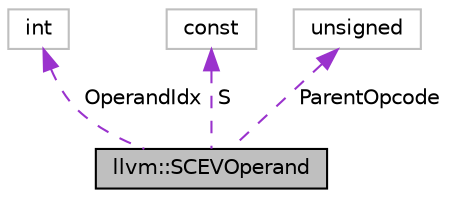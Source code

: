 digraph "llvm::SCEVOperand"
{
 // LATEX_PDF_SIZE
  bgcolor="transparent";
  edge [fontname="Helvetica",fontsize="10",labelfontname="Helvetica",labelfontsize="10"];
  node [fontname="Helvetica",fontsize="10",shape=record];
  Node1 [label="llvm::SCEVOperand",height=0.2,width=0.4,color="black", fillcolor="grey75", style="filled", fontcolor="black",tooltip="struct for holding enough information to help calculate the cost of the given SCEV when expanded into..."];
  Node2 -> Node1 [dir="back",color="darkorchid3",fontsize="10",style="dashed",label=" OperandIdx" ,fontname="Helvetica"];
  Node2 [label="int",height=0.2,width=0.4,color="grey75",tooltip=" "];
  Node3 -> Node1 [dir="back",color="darkorchid3",fontsize="10",style="dashed",label=" S" ,fontname="Helvetica"];
  Node3 [label="const",height=0.2,width=0.4,color="grey75",tooltip=" "];
  Node4 -> Node1 [dir="back",color="darkorchid3",fontsize="10",style="dashed",label=" ParentOpcode" ,fontname="Helvetica"];
  Node4 [label="unsigned",height=0.2,width=0.4,color="grey75",tooltip=" "];
}
